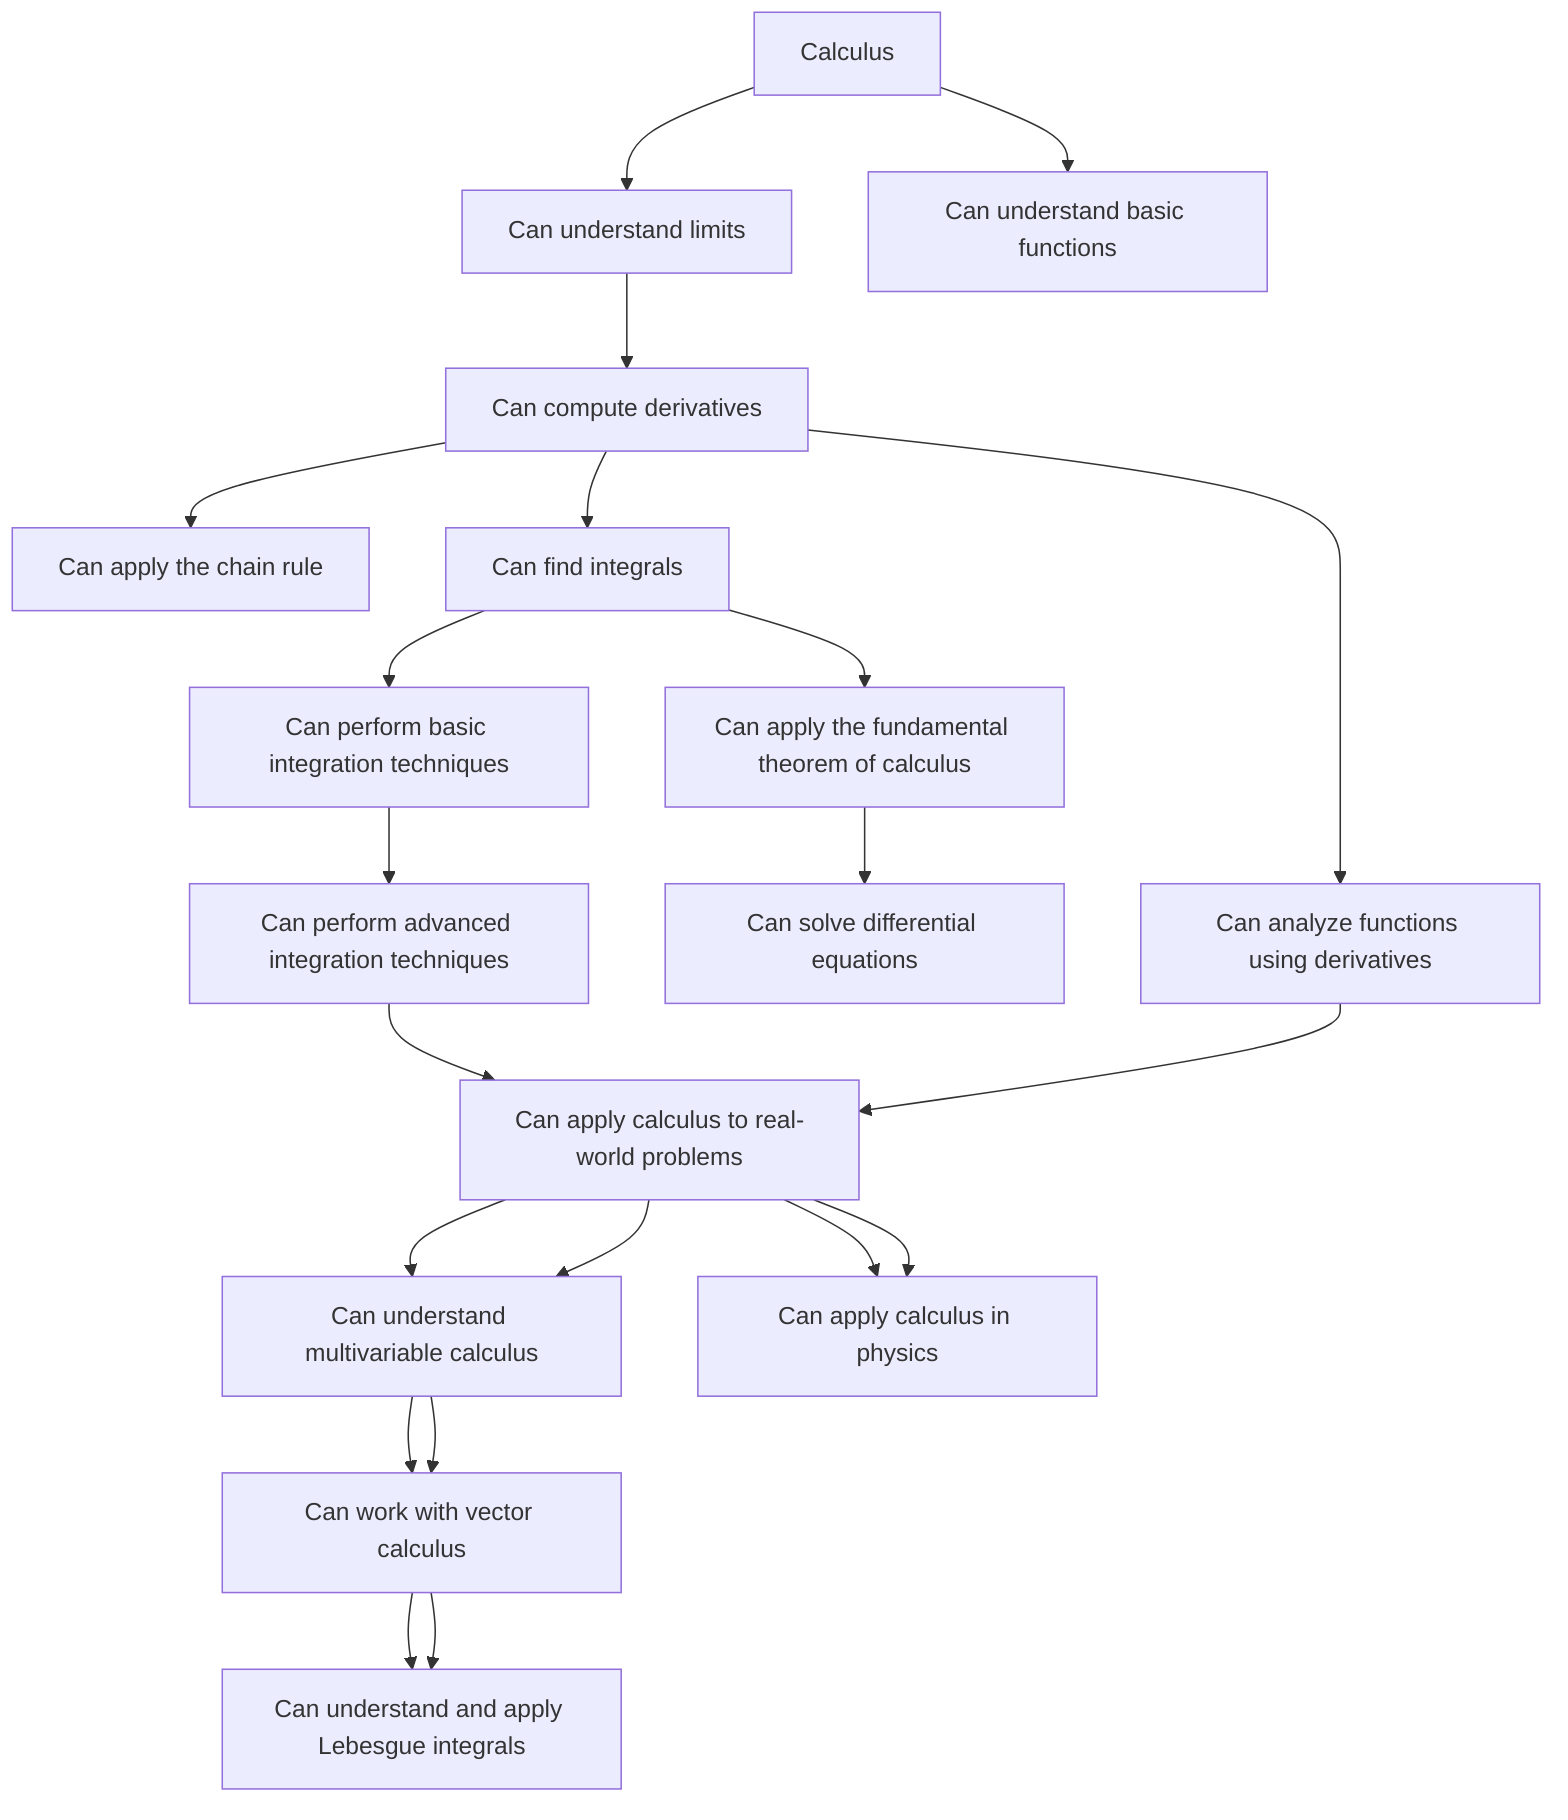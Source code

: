 graph TD;
Calculus["Calculus"]
Can_understand_limits["Can understand limits"]
Can_compute_derivatives["Can compute derivatives"]
Can_apply_the_chain_rule["Can apply the chain rule"]
Can_find_integrals["Can find integrals"]
Can_perform_basic_integration_techniques["Can perform basic integration techniques"]
Can_perform_advanced_integration_techniques["Can perform advanced integration techniques"]
Can_apply_calculus_to_real_world_problems["Can apply calculus to real-world problems"]
Can_understand_multivariable_calculus["Can understand multivariable calculus"]
Can_work_with_vector_calculus["Can work with vector calculus"]
Can_understand_and_apply_Lebesgue_integrals["Can understand and apply Lebesgue integrals"]
Can_apply_calculus_in_physics["Can apply calculus in physics"]
Can_apply_the_fundamental_theorem_of_calculus["Can apply the fundamental theorem of calculus"]
Can_solve_differential_equations["Can solve differential equations"]
Can_analyze_functions_using_derivatives["Can analyze functions using derivatives"]
Can_understand_basic_functions["Can understand basic functions"]
Calculus --> Can_understand_limits
Can_understand_limits --> Can_compute_derivatives
Can_compute_derivatives --> Can_apply_the_chain_rule
Can_compute_derivatives --> Can_find_integrals
Can_find_integrals --> Can_perform_basic_integration_techniques
Can_perform_basic_integration_techniques --> Can_perform_advanced_integration_techniques
Can_perform_advanced_integration_techniques --> Can_apply_calculus_to_real_world_problems
Can_apply_calculus_to_real_world_problems --> Can_understand_multivariable_calculus
Can_understand_multivariable_calculus --> Can_work_with_vector_calculus
Can_work_with_vector_calculus --> Can_understand_and_apply_Lebesgue_integrals
Can_apply_calculus_to_real_world_problems --> Can_apply_calculus_in_physics
Can_find_integrals --> Can_apply_the_fundamental_theorem_of_calculus
Can_apply_the_fundamental_theorem_of_calculus --> Can_solve_differential_equations
Can_compute_derivatives --> Can_analyze_functions_using_derivatives
Can_analyze_functions_using_derivatives --> Can_apply_calculus_to_real_world_problems
Can_apply_calculus_to_real_world_problems --> Can_understand_multivariable_calculus
Can_understand_multivariable_calculus --> Can_work_with_vector_calculus
Can_work_with_vector_calculus --> Can_understand_and_apply_Lebesgue_integrals
Can_apply_calculus_to_real_world_problems --> Can_apply_calculus_in_physics
Calculus --> Can_understand_basic_functions